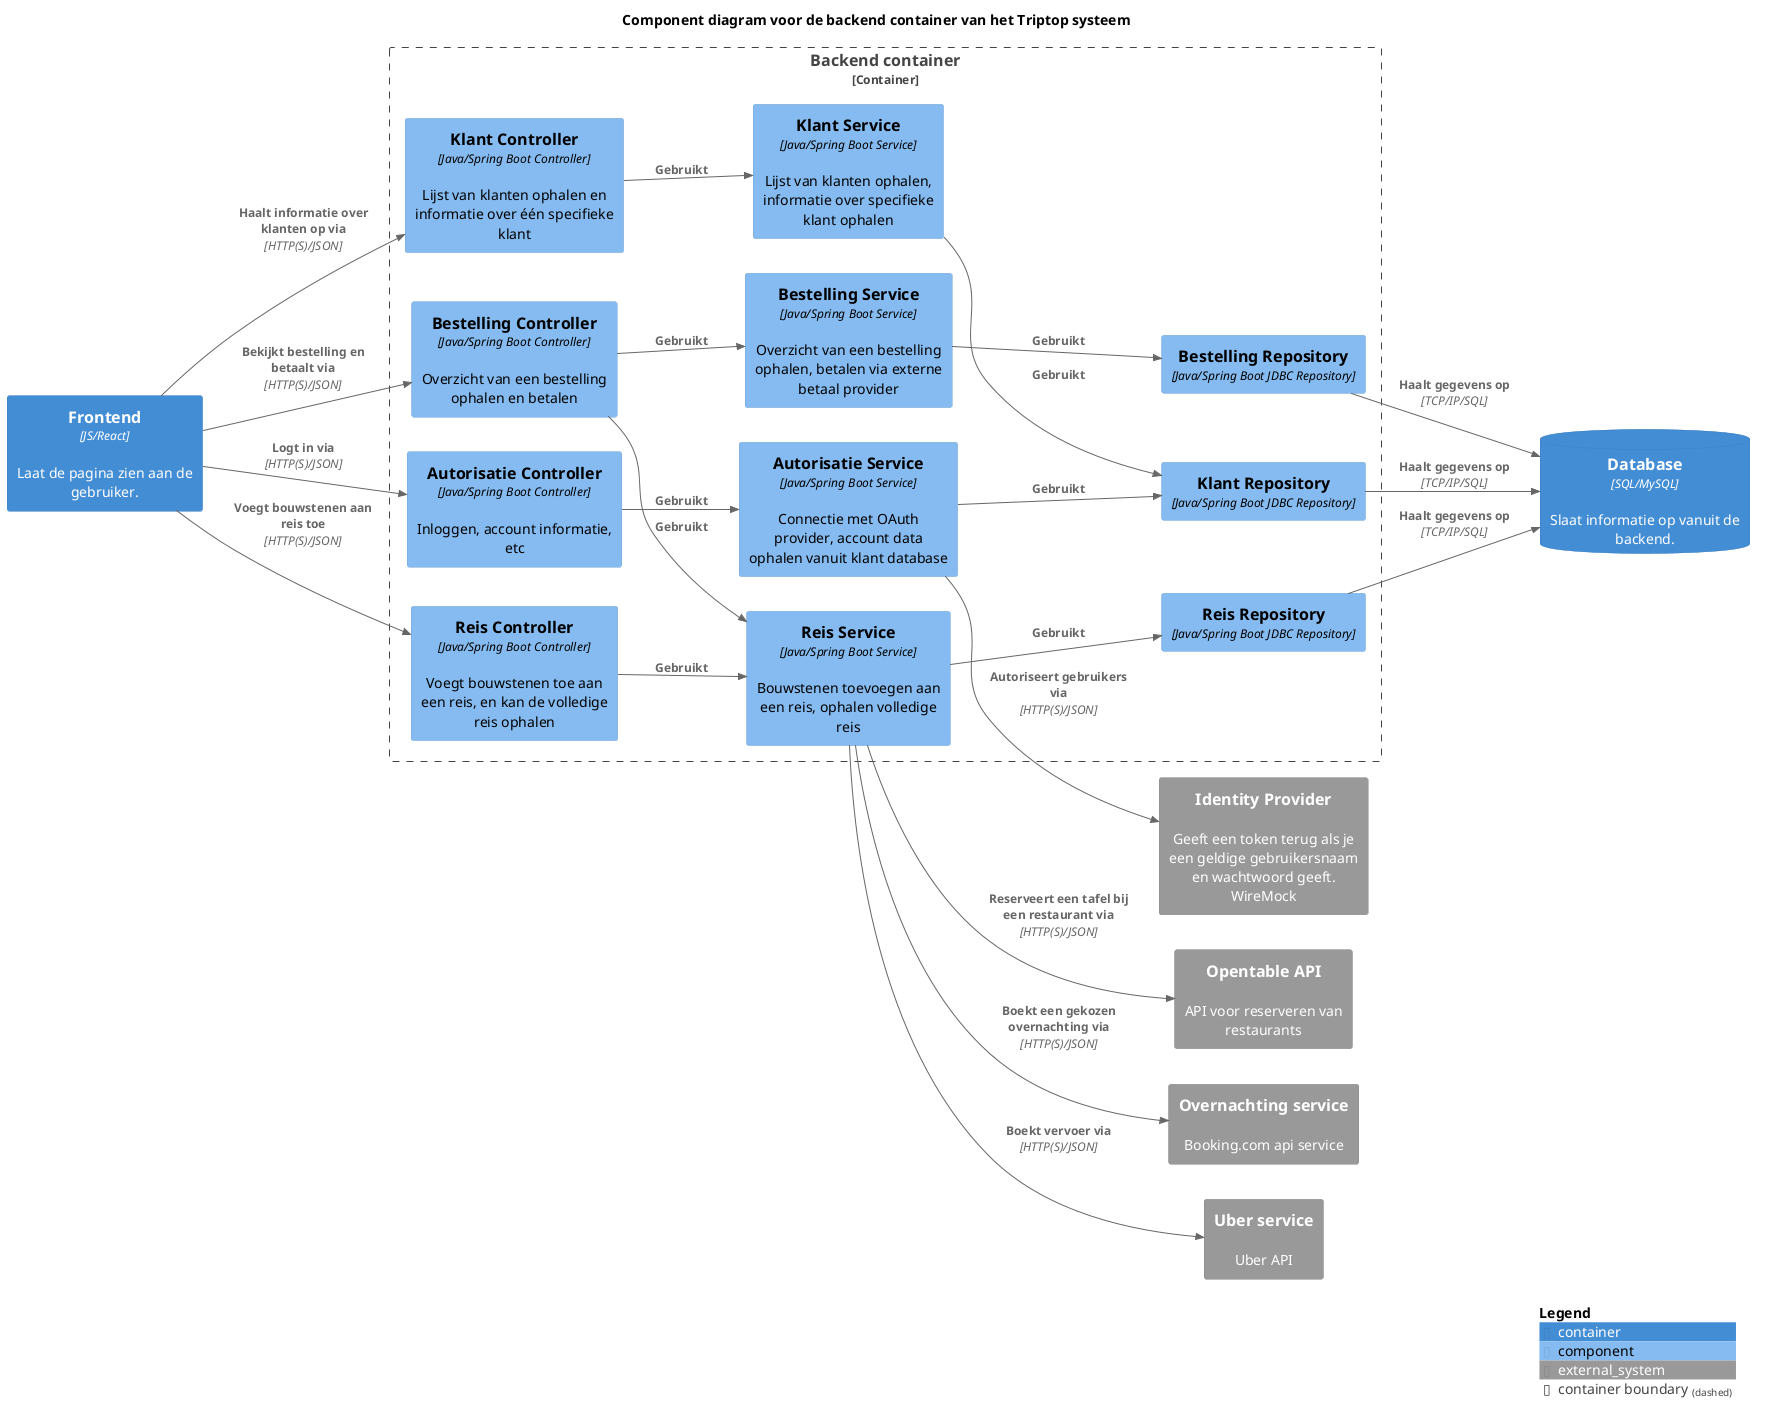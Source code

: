 @startuml

!include <C4/C4>
!include <C4/C4_Context>
!include <C4/C4_Container>
!include <C4/C4_Component>

left to right direction
SHOW_PERSON_OUTLINE()

AddRelTag("sync/async", $textColor=$ARROW_FONT_COLOR, $lineColor=$ARROW_COLOR, $lineStyle=DottedLine())

title Component diagram voor de backend container van het Triptop systeem

Container(frontend, "Frontend", $techn="JS/React", $descr="Laat de pagina zien aan de gebruiker.", $tags="", $link="")
ContainerDb(db, "Database", $techn="SQL/MySQL", $descr="Slaat informatie op vanuit de backend.", $tags="", $link="")

System_Ext(wiremock, "Identity Provider", "Geeft een token terug als je een geldige gebruikersnaam en wachtwoord geeft. WireMock")
System_Ext(opentable, "Opentable API", "API voor reserveren van restaurants")
System_Ext(overnachting, "Overnachting service", "Booking.com api service")
System_Ext(uber, "Uber service", "Uber API")

Container_Boundary("key_boundary", "Backend container", $tags="") {
    ' CONTROLLERS
    Component(authController, "Autorisatie Controller", $techn="Java/Spring Boot Controller", $descr="Inloggen, account informatie, etc", $tags="", $link="")
    Component(reisController, "Reis Controller", $techn="Java/Spring Boot Controller", $descr="Voegt bouwstenen toe aan een reis, en kan de volledige reis ophalen", $tags="", $link="")
    Component(bestellingController, "Bestelling Controller", $techn="Java/Spring Boot Controller", $descr="Overzicht van een bestelling ophalen en betalen", $tags="", $link="")
    Component(klantController, "Klant Controller", $techn="Java/Spring Boot Controller", $descr="Lijst van klanten ophalen en informatie over één specifieke klant", $tags="", $link="")

    ' CONTROLLER relations
    Rel(frontend, authController, "Logt in via", $techn="HTTP(S)/JSON", $tags="", $link="")
    Rel(frontend, reisController, "Voegt bouwstenen aan reis toe", $techn="HTTP(S)/JSON", $tags="", $link="")
    Rel(frontend, bestellingController, "Bekijkt bestelling en betaalt via", $techn="HTTP(S)/JSON", $tags="", $link="")
    Rel(frontend, klantController, "Haalt informatie over klanten op via", $techn="HTTP(S)/JSON", $tags="", $link="")

    ' SERVICES
    Component(authService, "Autorisatie Service", $techn="Java/Spring Boot Service", $descr="Connectie met OAuth provider, account data ophalen vanuit klant database", $tags="", $link="")
    Component(reisService, "Reis Service", $techn="Java/Spring Boot Service", $descr="Bouwstenen toevoegen aan een reis, ophalen volledige reis", $tags="", $link="")
    Component(bestellingService, "Bestelling Service", $techn="Java/Spring Boot Service", $descr="Overzicht van een bestelling ophalen, betalen via externe betaal provider", $tags="", $link="")
    Component(klantService, "Klant Service", $techn="Java/Spring Boot Service", $descr="Lijst van klanten ophalen, informatie over specifieke klant ophalen", $tags="", $link="")

    ' SERVICE relations
    Rel(authController, authService, "Gebruikt", $tags="", $link="")
'    Rel(authService, klantService, "Gebruikt", $tags="", $link="")
    Rel(reisController, reisService, "Gebruikt", $tags="", $link="")
    Rel(bestellingController, bestellingService, "Gebruikt", $tags="", $link="")
    Rel(bestellingController, reisService, "Gebruikt", $tags="", $link="")
    Rel(klantController, klantService, "Gebruikt", $tags="", $link="")

    ' REPOSITORY
    Component(reisRepository, "Reis Repository", $techn="Java/Spring Boot JDBC Repository", $descr="", $tags="", $link="")
    Component(bestellingRepository, "Bestelling Repository", $techn="Java/Spring Boot JDBC Repository", $descr="", $tags="", $link="")
    Component(klantRepository, "Klant Repository", $techn="Java/Spring Boot JDBC Repository", $descr="", $tags="", $link="")

    ' REPOSITORY relations
    Rel(reisService, reisRepository, "Gebruikt", $tags="", $link="")
    Rel(bestellingService, bestellingRepository, "Gebruikt", $tags="", $link="")
    Rel(klantService, klantRepository, "Gebruikt", $tags="", $link="")
    Rel(authService, klantRepository, "Gebruikt", $tags="", $link="")

    ' NAAR DB
    Rel(reisRepository, db, "Haalt gegevens op", $techn="TCP/IP/SQL", $tags="", $link="")
    Rel(bestellingRepository, db, "Haalt gegevens op", $techn="TCP/IP/SQL", $tags="", $link="")
    Rel(klantRepository, db, "Haalt gegevens op", $techn="TCP/IP/SQL", $tags="", $link="")

    ' EXTERN
    Rel(authService, wiremock, "Autoriseert gebruikers via", $techn="HTTP(S)/JSON", $tags="", $link="")
    Rel(reisService, opentable, "Reserveert een tafel bij een restaurant via", $techn="HTTP(S)/JSON", $tags="", $link="")
    Rel(reisService, overnachting, "Boekt een gekozen overnachting via", $techn="HTTP(S)/JSON", $tags="", $link="")
    Rel(reisService, uber, "Boekt vervoer via", $techn="HTTP(S)/JSON", $tags="", $link="")
}

SHOW_LEGEND()

@enduml